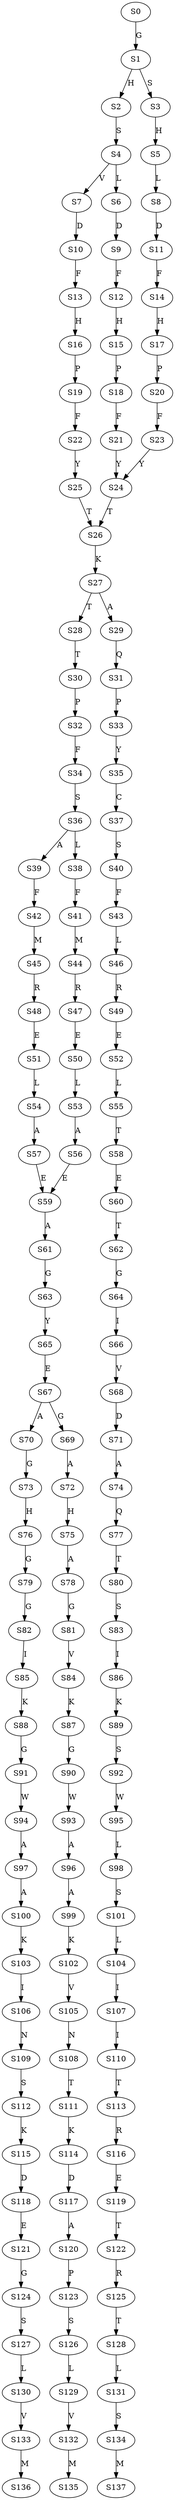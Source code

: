 strict digraph  {
	S0 -> S1 [ label = G ];
	S1 -> S2 [ label = H ];
	S1 -> S3 [ label = S ];
	S2 -> S4 [ label = S ];
	S3 -> S5 [ label = H ];
	S4 -> S6 [ label = L ];
	S4 -> S7 [ label = V ];
	S5 -> S8 [ label = L ];
	S6 -> S9 [ label = D ];
	S7 -> S10 [ label = D ];
	S8 -> S11 [ label = D ];
	S9 -> S12 [ label = F ];
	S10 -> S13 [ label = F ];
	S11 -> S14 [ label = F ];
	S12 -> S15 [ label = H ];
	S13 -> S16 [ label = H ];
	S14 -> S17 [ label = H ];
	S15 -> S18 [ label = P ];
	S16 -> S19 [ label = P ];
	S17 -> S20 [ label = P ];
	S18 -> S21 [ label = F ];
	S19 -> S22 [ label = F ];
	S20 -> S23 [ label = F ];
	S21 -> S24 [ label = Y ];
	S22 -> S25 [ label = Y ];
	S23 -> S24 [ label = Y ];
	S24 -> S26 [ label = T ];
	S25 -> S26 [ label = T ];
	S26 -> S27 [ label = K ];
	S27 -> S28 [ label = T ];
	S27 -> S29 [ label = A ];
	S28 -> S30 [ label = T ];
	S29 -> S31 [ label = Q ];
	S30 -> S32 [ label = P ];
	S31 -> S33 [ label = P ];
	S32 -> S34 [ label = F ];
	S33 -> S35 [ label = Y ];
	S34 -> S36 [ label = S ];
	S35 -> S37 [ label = C ];
	S36 -> S38 [ label = L ];
	S36 -> S39 [ label = A ];
	S37 -> S40 [ label = S ];
	S38 -> S41 [ label = F ];
	S39 -> S42 [ label = F ];
	S40 -> S43 [ label = F ];
	S41 -> S44 [ label = M ];
	S42 -> S45 [ label = M ];
	S43 -> S46 [ label = L ];
	S44 -> S47 [ label = R ];
	S45 -> S48 [ label = R ];
	S46 -> S49 [ label = R ];
	S47 -> S50 [ label = E ];
	S48 -> S51 [ label = E ];
	S49 -> S52 [ label = E ];
	S50 -> S53 [ label = L ];
	S51 -> S54 [ label = L ];
	S52 -> S55 [ label = L ];
	S53 -> S56 [ label = A ];
	S54 -> S57 [ label = A ];
	S55 -> S58 [ label = T ];
	S56 -> S59 [ label = E ];
	S57 -> S59 [ label = E ];
	S58 -> S60 [ label = E ];
	S59 -> S61 [ label = A ];
	S60 -> S62 [ label = T ];
	S61 -> S63 [ label = G ];
	S62 -> S64 [ label = G ];
	S63 -> S65 [ label = Y ];
	S64 -> S66 [ label = I ];
	S65 -> S67 [ label = E ];
	S66 -> S68 [ label = V ];
	S67 -> S69 [ label = G ];
	S67 -> S70 [ label = A ];
	S68 -> S71 [ label = D ];
	S69 -> S72 [ label = A ];
	S70 -> S73 [ label = G ];
	S71 -> S74 [ label = A ];
	S72 -> S75 [ label = H ];
	S73 -> S76 [ label = H ];
	S74 -> S77 [ label = Q ];
	S75 -> S78 [ label = A ];
	S76 -> S79 [ label = G ];
	S77 -> S80 [ label = T ];
	S78 -> S81 [ label = G ];
	S79 -> S82 [ label = G ];
	S80 -> S83 [ label = S ];
	S81 -> S84 [ label = V ];
	S82 -> S85 [ label = I ];
	S83 -> S86 [ label = I ];
	S84 -> S87 [ label = K ];
	S85 -> S88 [ label = K ];
	S86 -> S89 [ label = K ];
	S87 -> S90 [ label = G ];
	S88 -> S91 [ label = G ];
	S89 -> S92 [ label = S ];
	S90 -> S93 [ label = W ];
	S91 -> S94 [ label = W ];
	S92 -> S95 [ label = W ];
	S93 -> S96 [ label = A ];
	S94 -> S97 [ label = A ];
	S95 -> S98 [ label = L ];
	S96 -> S99 [ label = A ];
	S97 -> S100 [ label = A ];
	S98 -> S101 [ label = S ];
	S99 -> S102 [ label = K ];
	S100 -> S103 [ label = K ];
	S101 -> S104 [ label = L ];
	S102 -> S105 [ label = V ];
	S103 -> S106 [ label = I ];
	S104 -> S107 [ label = I ];
	S105 -> S108 [ label = N ];
	S106 -> S109 [ label = N ];
	S107 -> S110 [ label = I ];
	S108 -> S111 [ label = T ];
	S109 -> S112 [ label = S ];
	S110 -> S113 [ label = T ];
	S111 -> S114 [ label = K ];
	S112 -> S115 [ label = K ];
	S113 -> S116 [ label = R ];
	S114 -> S117 [ label = D ];
	S115 -> S118 [ label = D ];
	S116 -> S119 [ label = E ];
	S117 -> S120 [ label = A ];
	S118 -> S121 [ label = E ];
	S119 -> S122 [ label = T ];
	S120 -> S123 [ label = P ];
	S121 -> S124 [ label = G ];
	S122 -> S125 [ label = R ];
	S123 -> S126 [ label = S ];
	S124 -> S127 [ label = S ];
	S125 -> S128 [ label = T ];
	S126 -> S129 [ label = L ];
	S127 -> S130 [ label = L ];
	S128 -> S131 [ label = L ];
	S129 -> S132 [ label = V ];
	S130 -> S133 [ label = V ];
	S131 -> S134 [ label = S ];
	S132 -> S135 [ label = M ];
	S133 -> S136 [ label = M ];
	S134 -> S137 [ label = M ];
}
